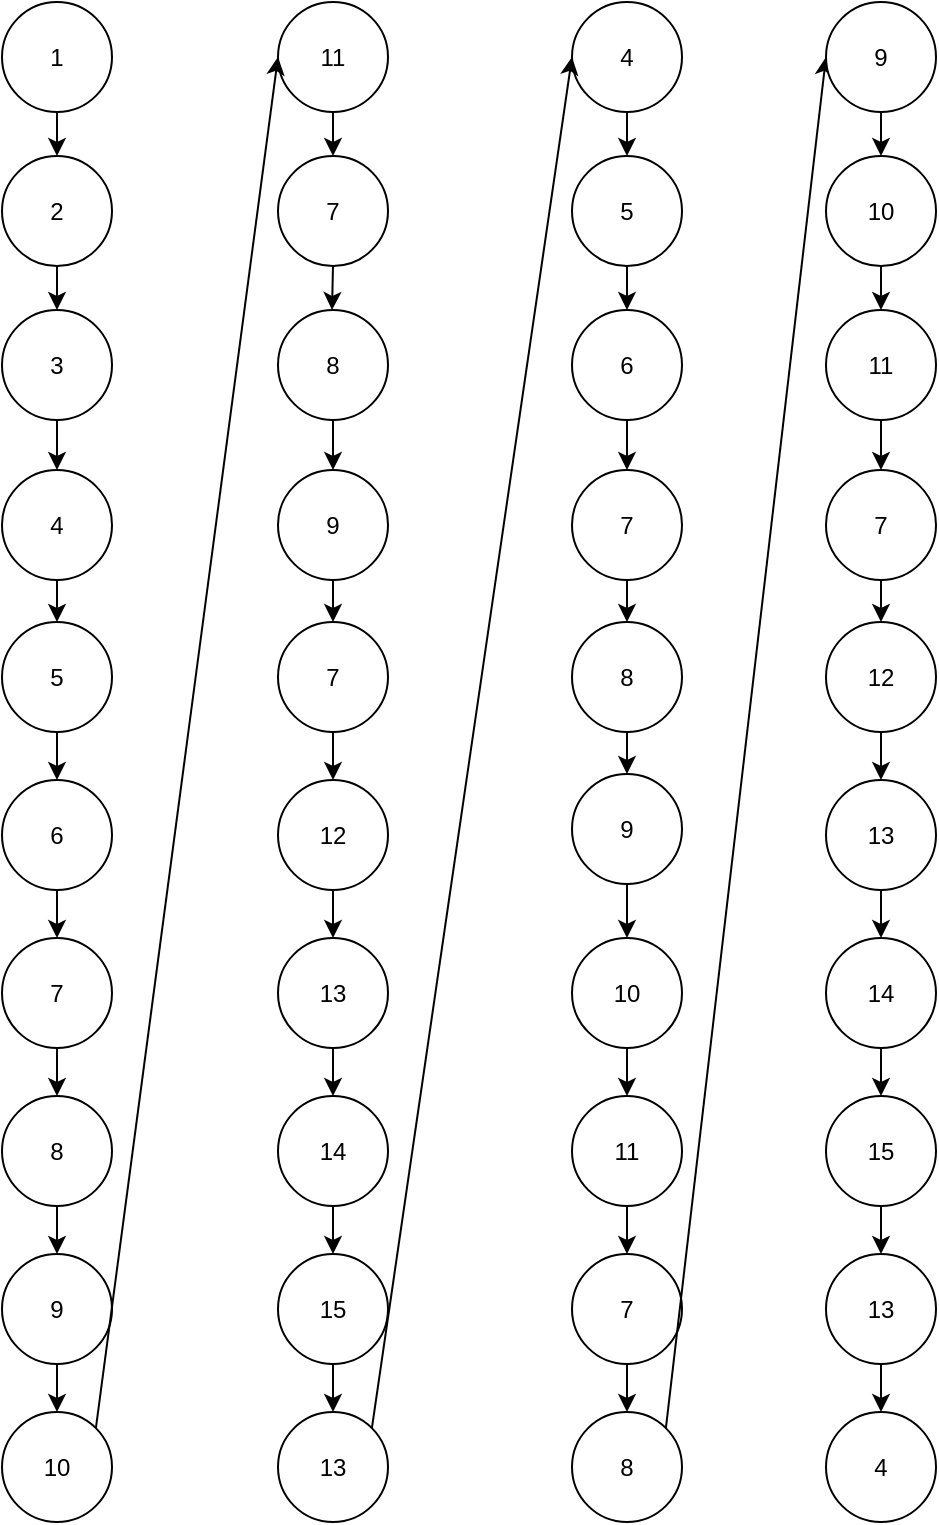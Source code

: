 <mxfile version="22.1.16" type="device">
  <diagram name="Page-1" id="05uX9r06Ww7T9rV9hOF3">
    <mxGraphModel dx="2234" dy="884" grid="0" gridSize="10" guides="1" tooltips="1" connect="1" arrows="1" fold="1" page="0" pageScale="1" pageWidth="850" pageHeight="1100" math="0" shadow="0">
      <root>
        <mxCell id="0" />
        <mxCell id="1" parent="0" />
        <mxCell id="bLYzslf_lQTWpFLoNn4m-1" value="7" style="ellipse;whiteSpace=wrap;html=1;aspect=fixed;" parent="1" vertex="1">
          <mxGeometry x="-426" y="617" width="55" height="55" as="geometry" />
        </mxCell>
        <mxCell id="bLYzslf_lQTWpFLoNn4m-2" value="1" style="ellipse;whiteSpace=wrap;html=1;aspect=fixed;" parent="1" vertex="1">
          <mxGeometry x="-426" y="149" width="55" height="55" as="geometry" />
        </mxCell>
        <mxCell id="bLYzslf_lQTWpFLoNn4m-3" value="4" style="ellipse;whiteSpace=wrap;html=1;aspect=fixed;" parent="1" vertex="1">
          <mxGeometry x="-426" y="383" width="55" height="55" as="geometry" />
        </mxCell>
        <mxCell id="bLYzslf_lQTWpFLoNn4m-4" value="10" style="ellipse;whiteSpace=wrap;html=1;aspect=fixed;" parent="1" vertex="1">
          <mxGeometry x="-426" y="854" width="55" height="55" as="geometry" />
        </mxCell>
        <mxCell id="bLYzslf_lQTWpFLoNn4m-5" value="3" style="ellipse;whiteSpace=wrap;html=1;aspect=fixed;" parent="1" vertex="1">
          <mxGeometry x="-426" y="303" width="55" height="55" as="geometry" />
        </mxCell>
        <mxCell id="bLYzslf_lQTWpFLoNn4m-6" value="9" style="ellipse;whiteSpace=wrap;html=1;aspect=fixed;" parent="1" vertex="1">
          <mxGeometry x="-426" y="775" width="55" height="55" as="geometry" />
        </mxCell>
        <mxCell id="bLYzslf_lQTWpFLoNn4m-7" value="8" style="ellipse;whiteSpace=wrap;html=1;aspect=fixed;" parent="1" vertex="1">
          <mxGeometry x="-141" y="854" width="55" height="55" as="geometry" />
        </mxCell>
        <mxCell id="bLYzslf_lQTWpFLoNn4m-8" value="7" style="ellipse;whiteSpace=wrap;html=1;aspect=fixed;" parent="1" vertex="1">
          <mxGeometry x="-141" y="775" width="55" height="55" as="geometry" />
        </mxCell>
        <mxCell id="bLYzslf_lQTWpFLoNn4m-9" value="11" style="ellipse;whiteSpace=wrap;html=1;aspect=fixed;" parent="1" vertex="1">
          <mxGeometry x="-141" y="696" width="55" height="55" as="geometry" />
        </mxCell>
        <mxCell id="bLYzslf_lQTWpFLoNn4m-10" value="6" style="ellipse;whiteSpace=wrap;html=1;aspect=fixed;" parent="1" vertex="1">
          <mxGeometry x="-426" y="538" width="55" height="55" as="geometry" />
        </mxCell>
        <mxCell id="bLYzslf_lQTWpFLoNn4m-11" value="11" style="ellipse;whiteSpace=wrap;html=1;aspect=fixed;" parent="1" vertex="1">
          <mxGeometry x="-288" y="149" width="55" height="55" as="geometry" />
        </mxCell>
        <mxCell id="bLYzslf_lQTWpFLoNn4m-12" value="5" style="ellipse;whiteSpace=wrap;html=1;aspect=fixed;" parent="1" vertex="1">
          <mxGeometry x="-426" y="459" width="55" height="55" as="geometry" />
        </mxCell>
        <mxCell id="bLYzslf_lQTWpFLoNn4m-13" value="8" style="ellipse;whiteSpace=wrap;html=1;aspect=fixed;" parent="1" vertex="1">
          <mxGeometry x="-426" y="696" width="55" height="55" as="geometry" />
        </mxCell>
        <mxCell id="bLYzslf_lQTWpFLoNn4m-14" value="2" style="ellipse;whiteSpace=wrap;html=1;aspect=fixed;" parent="1" vertex="1">
          <mxGeometry x="-426" y="226" width="55" height="55" as="geometry" />
        </mxCell>
        <mxCell id="bLYzslf_lQTWpFLoNn4m-15" value="" style="endArrow=classic;html=1;rounded=0;entryX=0.5;entryY=0;entryDx=0;entryDy=0;exitX=0.5;exitY=1;exitDx=0;exitDy=0;" parent="1" source="bLYzslf_lQTWpFLoNn4m-13" target="bLYzslf_lQTWpFLoNn4m-6" edge="1">
          <mxGeometry width="50" height="50" relative="1" as="geometry">
            <mxPoint x="198" y="463" as="sourcePoint" />
            <mxPoint x="248" y="413" as="targetPoint" />
          </mxGeometry>
        </mxCell>
        <mxCell id="bLYzslf_lQTWpFLoNn4m-16" value="" style="endArrow=classic;html=1;rounded=0;entryX=0.5;entryY=0;entryDx=0;entryDy=0;exitX=0.5;exitY=1;exitDx=0;exitDy=0;" parent="1" source="bLYzslf_lQTWpFLoNn4m-9" target="bLYzslf_lQTWpFLoNn4m-8" edge="1">
          <mxGeometry width="50" height="50" relative="1" as="geometry">
            <mxPoint x="198" y="463" as="sourcePoint" />
            <mxPoint x="248" y="413" as="targetPoint" />
          </mxGeometry>
        </mxCell>
        <mxCell id="bLYzslf_lQTWpFLoNn4m-17" value="" style="endArrow=classic;html=1;rounded=0;entryX=0.5;entryY=0;entryDx=0;entryDy=0;exitX=0.5;exitY=1;exitDx=0;exitDy=0;" parent="1" source="bLYzslf_lQTWpFLoNn4m-8" target="bLYzslf_lQTWpFLoNn4m-7" edge="1">
          <mxGeometry width="50" height="50" relative="1" as="geometry">
            <mxPoint x="198" y="639" as="sourcePoint" />
            <mxPoint x="248" y="589" as="targetPoint" />
          </mxGeometry>
        </mxCell>
        <mxCell id="bLYzslf_lQTWpFLoNn4m-18" value="" style="endArrow=classic;html=1;rounded=0;entryX=0;entryY=0.5;entryDx=0;entryDy=0;exitX=1;exitY=0;exitDx=0;exitDy=0;" parent="1" source="bLYzslf_lQTWpFLoNn4m-7" target="bLYzslf_lQTWpFLoNn4m-29" edge="1">
          <mxGeometry width="50" height="50" relative="1" as="geometry">
            <mxPoint x="198" y="639" as="sourcePoint" />
            <mxPoint x="175.5" y="716" as="targetPoint" />
          </mxGeometry>
        </mxCell>
        <mxCell id="bLYzslf_lQTWpFLoNn4m-20" value="" style="endArrow=classic;html=1;rounded=0;entryX=0.5;entryY=0;entryDx=0;entryDy=0;exitX=0.5;exitY=1;exitDx=0;exitDy=0;" parent="1" source="bLYzslf_lQTWpFLoNn4m-14" target="bLYzslf_lQTWpFLoNn4m-5" edge="1">
          <mxGeometry width="50" height="50" relative="1" as="geometry">
            <mxPoint x="197" y="388" as="sourcePoint" />
            <mxPoint x="247" y="338" as="targetPoint" />
          </mxGeometry>
        </mxCell>
        <mxCell id="bLYzslf_lQTWpFLoNn4m-21" value="" style="endArrow=classic;html=1;rounded=0;entryX=0.5;entryY=0;entryDx=0;entryDy=0;exitX=0.5;exitY=1;exitDx=0;exitDy=0;" parent="1" source="bLYzslf_lQTWpFLoNn4m-5" target="bLYzslf_lQTWpFLoNn4m-3" edge="1">
          <mxGeometry width="50" height="50" relative="1" as="geometry">
            <mxPoint x="197" y="388" as="sourcePoint" />
            <mxPoint x="247" y="338" as="targetPoint" />
          </mxGeometry>
        </mxCell>
        <mxCell id="bLYzslf_lQTWpFLoNn4m-22" value="" style="endArrow=classic;html=1;rounded=0;entryX=0.5;entryY=0;entryDx=0;entryDy=0;exitX=0.5;exitY=1;exitDx=0;exitDy=0;" parent="1" source="bLYzslf_lQTWpFLoNn4m-3" target="bLYzslf_lQTWpFLoNn4m-12" edge="1">
          <mxGeometry width="50" height="50" relative="1" as="geometry">
            <mxPoint x="197" y="388" as="sourcePoint" />
            <mxPoint x="247" y="338" as="targetPoint" />
          </mxGeometry>
        </mxCell>
        <mxCell id="bLYzslf_lQTWpFLoNn4m-23" value="" style="endArrow=classic;html=1;rounded=0;entryX=0.5;entryY=0;entryDx=0;entryDy=0;exitX=0.5;exitY=1;exitDx=0;exitDy=0;" parent="1" source="bLYzslf_lQTWpFLoNn4m-12" target="bLYzslf_lQTWpFLoNn4m-10" edge="1">
          <mxGeometry width="50" height="50" relative="1" as="geometry">
            <mxPoint x="197" y="388" as="sourcePoint" />
            <mxPoint x="247" y="338" as="targetPoint" />
          </mxGeometry>
        </mxCell>
        <mxCell id="bLYzslf_lQTWpFLoNn4m-24" value="" style="endArrow=classic;html=1;rounded=0;entryX=0.5;entryY=0;entryDx=0;entryDy=0;exitX=0.5;exitY=1;exitDx=0;exitDy=0;" parent="1" source="bLYzslf_lQTWpFLoNn4m-10" target="bLYzslf_lQTWpFLoNn4m-1" edge="1">
          <mxGeometry width="50" height="50" relative="1" as="geometry">
            <mxPoint x="197" y="388" as="sourcePoint" />
            <mxPoint x="247" y="338" as="targetPoint" />
          </mxGeometry>
        </mxCell>
        <mxCell id="bLYzslf_lQTWpFLoNn4m-25" value="" style="endArrow=classic;html=1;rounded=0;entryX=0.5;entryY=0;entryDx=0;entryDy=0;exitX=0.5;exitY=1;exitDx=0;exitDy=0;" parent="1" source="bLYzslf_lQTWpFLoNn4m-1" target="bLYzslf_lQTWpFLoNn4m-13" edge="1">
          <mxGeometry width="50" height="50" relative="1" as="geometry">
            <mxPoint x="197" y="443" as="sourcePoint" />
            <mxPoint x="247" y="393" as="targetPoint" />
          </mxGeometry>
        </mxCell>
        <mxCell id="bLYzslf_lQTWpFLoNn4m-26" value="" style="endArrow=classic;html=1;rounded=0;entryX=0.5;entryY=0;entryDx=0;entryDy=0;exitX=0.5;exitY=1;exitDx=0;exitDy=0;" parent="1" source="bLYzslf_lQTWpFLoNn4m-6" target="bLYzslf_lQTWpFLoNn4m-4" edge="1">
          <mxGeometry width="50" height="50" relative="1" as="geometry">
            <mxPoint x="197" y="443" as="sourcePoint" />
            <mxPoint x="247" y="393" as="targetPoint" />
          </mxGeometry>
        </mxCell>
        <mxCell id="bLYzslf_lQTWpFLoNn4m-27" value="" style="endArrow=classic;html=1;rounded=0;entryX=0;entryY=0.5;entryDx=0;entryDy=0;exitX=1;exitY=0;exitDx=0;exitDy=0;" parent="1" source="bLYzslf_lQTWpFLoNn4m-4" target="bLYzslf_lQTWpFLoNn4m-11" edge="1">
          <mxGeometry width="50" height="50" relative="1" as="geometry">
            <mxPoint x="197" y="443" as="sourcePoint" />
            <mxPoint x="247" y="393" as="targetPoint" />
          </mxGeometry>
        </mxCell>
        <mxCell id="bLYzslf_lQTWpFLoNn4m-29" value="9" style="ellipse;whiteSpace=wrap;html=1;aspect=fixed;" parent="1" vertex="1">
          <mxGeometry x="-14" y="149" width="55" height="55" as="geometry" />
        </mxCell>
        <mxCell id="fTqVYzRrUTEL-BXz6Yvu-1" value="" style="endArrow=classic;html=1;rounded=0;entryX=0.491;entryY=0;entryDx=0;entryDy=0;entryPerimeter=0;exitX=0.5;exitY=1;exitDx=0;exitDy=0;" edge="1" parent="1" source="fTqVYzRrUTEL-BXz6Yvu-5" target="fTqVYzRrUTEL-BXz6Yvu-6">
          <mxGeometry width="50" height="50" relative="1" as="geometry">
            <mxPoint x="168" y="514" as="sourcePoint" />
            <mxPoint x="218" y="464" as="targetPoint" />
          </mxGeometry>
        </mxCell>
        <mxCell id="fTqVYzRrUTEL-BXz6Yvu-2" value="" style="endArrow=classic;html=1;rounded=0;entryX=0.5;entryY=0;entryDx=0;entryDy=0;exitX=0.5;exitY=1;exitDx=0;exitDy=0;" edge="1" parent="1" source="bLYzslf_lQTWpFLoNn4m-2" target="bLYzslf_lQTWpFLoNn4m-14">
          <mxGeometry width="50" height="50" relative="1" as="geometry">
            <mxPoint x="168" y="514" as="sourcePoint" />
            <mxPoint x="218" y="464" as="targetPoint" />
          </mxGeometry>
        </mxCell>
        <mxCell id="fTqVYzRrUTEL-BXz6Yvu-5" value="7" style="ellipse;whiteSpace=wrap;html=1;aspect=fixed;" vertex="1" parent="1">
          <mxGeometry x="-288" y="226" width="55" height="55" as="geometry" />
        </mxCell>
        <mxCell id="fTqVYzRrUTEL-BXz6Yvu-6" value="8" style="ellipse;whiteSpace=wrap;html=1;aspect=fixed;" vertex="1" parent="1">
          <mxGeometry x="-288" y="303" width="55" height="55" as="geometry" />
        </mxCell>
        <mxCell id="fTqVYzRrUTEL-BXz6Yvu-7" value="9" style="ellipse;whiteSpace=wrap;html=1;aspect=fixed;" vertex="1" parent="1">
          <mxGeometry x="-288" y="383" width="55" height="55" as="geometry" />
        </mxCell>
        <mxCell id="fTqVYzRrUTEL-BXz6Yvu-8" value="7" style="ellipse;whiteSpace=wrap;html=1;aspect=fixed;" vertex="1" parent="1">
          <mxGeometry x="-288" y="459" width="55" height="55" as="geometry" />
        </mxCell>
        <mxCell id="fTqVYzRrUTEL-BXz6Yvu-9" value="12" style="ellipse;whiteSpace=wrap;html=1;aspect=fixed;" vertex="1" parent="1">
          <mxGeometry x="-288" y="538" width="55" height="55" as="geometry" />
        </mxCell>
        <mxCell id="fTqVYzRrUTEL-BXz6Yvu-10" value="" style="endArrow=classic;html=1;rounded=0;entryX=0.5;entryY=0;entryDx=0;entryDy=0;exitX=0.5;exitY=1;exitDx=0;exitDy=0;" edge="1" parent="1" source="bLYzslf_lQTWpFLoNn4m-11" target="fTqVYzRrUTEL-BXz6Yvu-5">
          <mxGeometry width="50" height="50" relative="1" as="geometry">
            <mxPoint x="147" y="539" as="sourcePoint" />
            <mxPoint x="197" y="489" as="targetPoint" />
          </mxGeometry>
        </mxCell>
        <mxCell id="fTqVYzRrUTEL-BXz6Yvu-11" value="" style="endArrow=classic;html=1;rounded=0;entryX=0.5;entryY=0;entryDx=0;entryDy=0;exitX=0.5;exitY=1;exitDx=0;exitDy=0;" edge="1" parent="1" source="fTqVYzRrUTEL-BXz6Yvu-6" target="fTqVYzRrUTEL-BXz6Yvu-7">
          <mxGeometry width="50" height="50" relative="1" as="geometry">
            <mxPoint x="147" y="539" as="sourcePoint" />
            <mxPoint x="197" y="489" as="targetPoint" />
          </mxGeometry>
        </mxCell>
        <mxCell id="fTqVYzRrUTEL-BXz6Yvu-12" value="" style="endArrow=classic;html=1;rounded=0;entryX=0.5;entryY=0;entryDx=0;entryDy=0;exitX=0.5;exitY=1;exitDx=0;exitDy=0;" edge="1" parent="1" source="fTqVYzRrUTEL-BXz6Yvu-7" target="fTqVYzRrUTEL-BXz6Yvu-8">
          <mxGeometry width="50" height="50" relative="1" as="geometry">
            <mxPoint x="147" y="539" as="sourcePoint" />
            <mxPoint x="197" y="489" as="targetPoint" />
          </mxGeometry>
        </mxCell>
        <mxCell id="fTqVYzRrUTEL-BXz6Yvu-13" value="" style="endArrow=classic;html=1;rounded=0;entryX=0.5;entryY=0;entryDx=0;entryDy=0;exitX=0.5;exitY=1;exitDx=0;exitDy=0;" edge="1" parent="1" source="fTqVYzRrUTEL-BXz6Yvu-8" target="fTqVYzRrUTEL-BXz6Yvu-9">
          <mxGeometry width="50" height="50" relative="1" as="geometry">
            <mxPoint x="147" y="539" as="sourcePoint" />
            <mxPoint x="197" y="489" as="targetPoint" />
          </mxGeometry>
        </mxCell>
        <mxCell id="fTqVYzRrUTEL-BXz6Yvu-14" value="10" style="ellipse;whiteSpace=wrap;html=1;aspect=fixed;" vertex="1" parent="1">
          <mxGeometry x="-141" y="617" width="55" height="55" as="geometry" />
        </mxCell>
        <mxCell id="fTqVYzRrUTEL-BXz6Yvu-15" value="9" style="ellipse;whiteSpace=wrap;html=1;aspect=fixed;" vertex="1" parent="1">
          <mxGeometry x="-141" y="535" width="55" height="55" as="geometry" />
        </mxCell>
        <mxCell id="fTqVYzRrUTEL-BXz6Yvu-16" value="8" style="ellipse;whiteSpace=wrap;html=1;aspect=fixed;" vertex="1" parent="1">
          <mxGeometry x="-141" y="459" width="55" height="55" as="geometry" />
        </mxCell>
        <mxCell id="fTqVYzRrUTEL-BXz6Yvu-17" value="7" style="ellipse;whiteSpace=wrap;html=1;aspect=fixed;" vertex="1" parent="1">
          <mxGeometry x="-141" y="383" width="55" height="55" as="geometry" />
        </mxCell>
        <mxCell id="fTqVYzRrUTEL-BXz6Yvu-18" value="6" style="ellipse;whiteSpace=wrap;html=1;aspect=fixed;" vertex="1" parent="1">
          <mxGeometry x="-141" y="303" width="55" height="55" as="geometry" />
        </mxCell>
        <mxCell id="fTqVYzRrUTEL-BXz6Yvu-19" value="5" style="ellipse;whiteSpace=wrap;html=1;aspect=fixed;" vertex="1" parent="1">
          <mxGeometry x="-141" y="226" width="55" height="55" as="geometry" />
        </mxCell>
        <mxCell id="fTqVYzRrUTEL-BXz6Yvu-20" value="4" style="ellipse;whiteSpace=wrap;html=1;aspect=fixed;" vertex="1" parent="1">
          <mxGeometry x="-141" y="149" width="55" height="55" as="geometry" />
        </mxCell>
        <mxCell id="fTqVYzRrUTEL-BXz6Yvu-21" value="13" style="ellipse;whiteSpace=wrap;html=1;aspect=fixed;" vertex="1" parent="1">
          <mxGeometry x="-288" y="854" width="55" height="55" as="geometry" />
        </mxCell>
        <mxCell id="fTqVYzRrUTEL-BXz6Yvu-22" value="15" style="ellipse;whiteSpace=wrap;html=1;aspect=fixed;" vertex="1" parent="1">
          <mxGeometry x="-288" y="775" width="55" height="55" as="geometry" />
        </mxCell>
        <mxCell id="fTqVYzRrUTEL-BXz6Yvu-23" value="14" style="ellipse;whiteSpace=wrap;html=1;aspect=fixed;" vertex="1" parent="1">
          <mxGeometry x="-288" y="696" width="55" height="55" as="geometry" />
        </mxCell>
        <mxCell id="fTqVYzRrUTEL-BXz6Yvu-24" value="13" style="ellipse;whiteSpace=wrap;html=1;aspect=fixed;" vertex="1" parent="1">
          <mxGeometry x="-288" y="617" width="55" height="55" as="geometry" />
        </mxCell>
        <mxCell id="fTqVYzRrUTEL-BXz6Yvu-25" value="" style="endArrow=classic;html=1;rounded=0;entryX=0.5;entryY=0;entryDx=0;entryDy=0;exitX=0.5;exitY=1;exitDx=0;exitDy=0;" edge="1" parent="1" source="fTqVYzRrUTEL-BXz6Yvu-9" target="fTqVYzRrUTEL-BXz6Yvu-24">
          <mxGeometry width="50" height="50" relative="1" as="geometry">
            <mxPoint x="147" y="539" as="sourcePoint" />
            <mxPoint x="197" y="489" as="targetPoint" />
          </mxGeometry>
        </mxCell>
        <mxCell id="fTqVYzRrUTEL-BXz6Yvu-26" value="" style="endArrow=classic;html=1;rounded=0;entryX=0.5;entryY=0;entryDx=0;entryDy=0;exitX=0.5;exitY=1;exitDx=0;exitDy=0;" edge="1" parent="1" source="fTqVYzRrUTEL-BXz6Yvu-24" target="fTqVYzRrUTEL-BXz6Yvu-23">
          <mxGeometry width="50" height="50" relative="1" as="geometry">
            <mxPoint x="147" y="539" as="sourcePoint" />
            <mxPoint x="197" y="489" as="targetPoint" />
          </mxGeometry>
        </mxCell>
        <mxCell id="fTqVYzRrUTEL-BXz6Yvu-27" value="" style="endArrow=classic;html=1;rounded=0;entryX=0.5;entryY=0;entryDx=0;entryDy=0;exitX=0.5;exitY=1;exitDx=0;exitDy=0;" edge="1" parent="1" source="fTqVYzRrUTEL-BXz6Yvu-23" target="fTqVYzRrUTEL-BXz6Yvu-22">
          <mxGeometry width="50" height="50" relative="1" as="geometry">
            <mxPoint x="147" y="539" as="sourcePoint" />
            <mxPoint x="197" y="489" as="targetPoint" />
          </mxGeometry>
        </mxCell>
        <mxCell id="fTqVYzRrUTEL-BXz6Yvu-28" value="" style="endArrow=classic;html=1;rounded=0;entryX=0.5;entryY=0;entryDx=0;entryDy=0;exitX=0.5;exitY=1;exitDx=0;exitDy=0;" edge="1" parent="1" source="fTqVYzRrUTEL-BXz6Yvu-22" target="fTqVYzRrUTEL-BXz6Yvu-21">
          <mxGeometry width="50" height="50" relative="1" as="geometry">
            <mxPoint x="147" y="539" as="sourcePoint" />
            <mxPoint x="197" y="489" as="targetPoint" />
          </mxGeometry>
        </mxCell>
        <mxCell id="fTqVYzRrUTEL-BXz6Yvu-29" value="" style="endArrow=classic;html=1;rounded=0;entryX=0;entryY=0.5;entryDx=0;entryDy=0;exitX=1;exitY=0;exitDx=0;exitDy=0;" edge="1" parent="1" source="fTqVYzRrUTEL-BXz6Yvu-21" target="fTqVYzRrUTEL-BXz6Yvu-20">
          <mxGeometry width="50" height="50" relative="1" as="geometry">
            <mxPoint x="147" y="539" as="sourcePoint" />
            <mxPoint x="197" y="489" as="targetPoint" />
          </mxGeometry>
        </mxCell>
        <mxCell id="fTqVYzRrUTEL-BXz6Yvu-30" value="" style="endArrow=classic;html=1;rounded=0;entryX=0.5;entryY=0;entryDx=0;entryDy=0;exitX=0.5;exitY=1;exitDx=0;exitDy=0;" edge="1" parent="1" source="fTqVYzRrUTEL-BXz6Yvu-20" target="fTqVYzRrUTEL-BXz6Yvu-19">
          <mxGeometry width="50" height="50" relative="1" as="geometry">
            <mxPoint x="147" y="539" as="sourcePoint" />
            <mxPoint x="197" y="489" as="targetPoint" />
          </mxGeometry>
        </mxCell>
        <mxCell id="fTqVYzRrUTEL-BXz6Yvu-31" value="" style="endArrow=classic;html=1;rounded=0;entryX=0.5;entryY=0;entryDx=0;entryDy=0;exitX=0.5;exitY=1;exitDx=0;exitDy=0;" edge="1" parent="1" source="fTqVYzRrUTEL-BXz6Yvu-19" target="fTqVYzRrUTEL-BXz6Yvu-18">
          <mxGeometry width="50" height="50" relative="1" as="geometry">
            <mxPoint x="147" y="539" as="sourcePoint" />
            <mxPoint x="197" y="489" as="targetPoint" />
          </mxGeometry>
        </mxCell>
        <mxCell id="fTqVYzRrUTEL-BXz6Yvu-32" value="" style="endArrow=classic;html=1;rounded=0;entryX=0.5;entryY=0;entryDx=0;entryDy=0;exitX=0.5;exitY=1;exitDx=0;exitDy=0;" edge="1" parent="1" source="fTqVYzRrUTEL-BXz6Yvu-18" target="fTqVYzRrUTEL-BXz6Yvu-17">
          <mxGeometry width="50" height="50" relative="1" as="geometry">
            <mxPoint x="147" y="539" as="sourcePoint" />
            <mxPoint x="197" y="489" as="targetPoint" />
          </mxGeometry>
        </mxCell>
        <mxCell id="fTqVYzRrUTEL-BXz6Yvu-33" value="" style="endArrow=classic;html=1;rounded=0;entryX=0.5;entryY=0;entryDx=0;entryDy=0;exitX=0.5;exitY=1;exitDx=0;exitDy=0;" edge="1" parent="1" source="fTqVYzRrUTEL-BXz6Yvu-17" target="fTqVYzRrUTEL-BXz6Yvu-16">
          <mxGeometry width="50" height="50" relative="1" as="geometry">
            <mxPoint x="147" y="539" as="sourcePoint" />
            <mxPoint x="197" y="489" as="targetPoint" />
          </mxGeometry>
        </mxCell>
        <mxCell id="fTqVYzRrUTEL-BXz6Yvu-34" value="" style="endArrow=classic;html=1;rounded=0;entryX=0.5;entryY=0;entryDx=0;entryDy=0;exitX=0.5;exitY=1;exitDx=0;exitDy=0;" edge="1" parent="1" source="fTqVYzRrUTEL-BXz6Yvu-16" target="fTqVYzRrUTEL-BXz6Yvu-15">
          <mxGeometry width="50" height="50" relative="1" as="geometry">
            <mxPoint x="147" y="539" as="sourcePoint" />
            <mxPoint x="197" y="489" as="targetPoint" />
          </mxGeometry>
        </mxCell>
        <mxCell id="fTqVYzRrUTEL-BXz6Yvu-35" value="" style="endArrow=classic;html=1;rounded=0;entryX=0.5;entryY=0;entryDx=0;entryDy=0;exitX=0.5;exitY=1;exitDx=0;exitDy=0;" edge="1" parent="1" source="fTqVYzRrUTEL-BXz6Yvu-15" target="fTqVYzRrUTEL-BXz6Yvu-14">
          <mxGeometry width="50" height="50" relative="1" as="geometry">
            <mxPoint x="147" y="539" as="sourcePoint" />
            <mxPoint x="197" y="489" as="targetPoint" />
          </mxGeometry>
        </mxCell>
        <mxCell id="fTqVYzRrUTEL-BXz6Yvu-36" value="" style="endArrow=classic;html=1;rounded=0;entryX=0.5;entryY=0;entryDx=0;entryDy=0;exitX=0.5;exitY=1;exitDx=0;exitDy=0;" edge="1" parent="1" source="fTqVYzRrUTEL-BXz6Yvu-14" target="bLYzslf_lQTWpFLoNn4m-9">
          <mxGeometry width="50" height="50" relative="1" as="geometry">
            <mxPoint x="147" y="539" as="sourcePoint" />
            <mxPoint x="197" y="489" as="targetPoint" />
          </mxGeometry>
        </mxCell>
        <mxCell id="fTqVYzRrUTEL-BXz6Yvu-37" value="7" style="ellipse;whiteSpace=wrap;html=1;aspect=fixed;" vertex="1" parent="1">
          <mxGeometry x="-14" y="383" width="55" height="55" as="geometry" />
        </mxCell>
        <mxCell id="fTqVYzRrUTEL-BXz6Yvu-38" value="12" style="ellipse;whiteSpace=wrap;html=1;aspect=fixed;" vertex="1" parent="1">
          <mxGeometry x="-14" y="459" width="55" height="55" as="geometry" />
        </mxCell>
        <mxCell id="fTqVYzRrUTEL-BXz6Yvu-39" value="13" style="ellipse;whiteSpace=wrap;html=1;aspect=fixed;" vertex="1" parent="1">
          <mxGeometry x="-14" y="538" width="55" height="55" as="geometry" />
        </mxCell>
        <mxCell id="fTqVYzRrUTEL-BXz6Yvu-40" value="14" style="ellipse;whiteSpace=wrap;html=1;aspect=fixed;" vertex="1" parent="1">
          <mxGeometry x="-14" y="617" width="55" height="55" as="geometry" />
        </mxCell>
        <mxCell id="fTqVYzRrUTEL-BXz6Yvu-41" value="15" style="ellipse;whiteSpace=wrap;html=1;aspect=fixed;" vertex="1" parent="1">
          <mxGeometry x="-14" y="696" width="55" height="55" as="geometry" />
        </mxCell>
        <mxCell id="fTqVYzRrUTEL-BXz6Yvu-42" value="13" style="ellipse;whiteSpace=wrap;html=1;aspect=fixed;" vertex="1" parent="1">
          <mxGeometry x="-14" y="775" width="55" height="55" as="geometry" />
        </mxCell>
        <mxCell id="fTqVYzRrUTEL-BXz6Yvu-43" value="4" style="ellipse;whiteSpace=wrap;html=1;aspect=fixed;" vertex="1" parent="1">
          <mxGeometry x="-14" y="854" width="55" height="55" as="geometry" />
        </mxCell>
        <mxCell id="fTqVYzRrUTEL-BXz6Yvu-44" value="10" style="ellipse;whiteSpace=wrap;html=1;aspect=fixed;" vertex="1" parent="1">
          <mxGeometry x="-14" y="226" width="55" height="55" as="geometry" />
        </mxCell>
        <mxCell id="fTqVYzRrUTEL-BXz6Yvu-45" value="11" style="ellipse;whiteSpace=wrap;html=1;aspect=fixed;" vertex="1" parent="1">
          <mxGeometry x="-14" y="303" width="55" height="55" as="geometry" />
        </mxCell>
        <mxCell id="fTqVYzRrUTEL-BXz6Yvu-46" value="" style="endArrow=classic;html=1;rounded=0;entryX=0.5;entryY=0;entryDx=0;entryDy=0;exitX=0.5;exitY=1;exitDx=0;exitDy=0;" edge="1" parent="1" source="bLYzslf_lQTWpFLoNn4m-29" target="fTqVYzRrUTEL-BXz6Yvu-44">
          <mxGeometry width="50" height="50" relative="1" as="geometry">
            <mxPoint x="147" y="539" as="sourcePoint" />
            <mxPoint x="197" y="489" as="targetPoint" />
          </mxGeometry>
        </mxCell>
        <mxCell id="fTqVYzRrUTEL-BXz6Yvu-47" value="" style="endArrow=classic;html=1;rounded=0;entryX=0.5;entryY=0;entryDx=0;entryDy=0;exitX=0.5;exitY=1;exitDx=0;exitDy=0;" edge="1" parent="1" source="fTqVYzRrUTEL-BXz6Yvu-42" target="fTqVYzRrUTEL-BXz6Yvu-43">
          <mxGeometry width="50" height="50" relative="1" as="geometry">
            <mxPoint x="147" y="539" as="sourcePoint" />
            <mxPoint x="197" y="489" as="targetPoint" />
          </mxGeometry>
        </mxCell>
        <mxCell id="fTqVYzRrUTEL-BXz6Yvu-48" value="" style="endArrow=classic;html=1;rounded=0;entryX=0.5;entryY=0;entryDx=0;entryDy=0;exitX=0.5;exitY=1;exitDx=0;exitDy=0;" edge="1" parent="1" source="fTqVYzRrUTEL-BXz6Yvu-44" target="fTqVYzRrUTEL-BXz6Yvu-45">
          <mxGeometry width="50" height="50" relative="1" as="geometry">
            <mxPoint x="147" y="539" as="sourcePoint" />
            <mxPoint x="197" y="489" as="targetPoint" />
          </mxGeometry>
        </mxCell>
        <mxCell id="fTqVYzRrUTEL-BXz6Yvu-49" value="" style="endArrow=classic;html=1;rounded=0;entryX=0.5;entryY=0;entryDx=0;entryDy=0;exitX=0.5;exitY=1;exitDx=0;exitDy=0;" edge="1" parent="1" source="fTqVYzRrUTEL-BXz6Yvu-45" target="fTqVYzRrUTEL-BXz6Yvu-37">
          <mxGeometry width="50" height="50" relative="1" as="geometry">
            <mxPoint x="147" y="539" as="sourcePoint" />
            <mxPoint x="197" y="489" as="targetPoint" />
          </mxGeometry>
        </mxCell>
        <mxCell id="fTqVYzRrUTEL-BXz6Yvu-50" value="" style="endArrow=classic;html=1;rounded=0;entryX=0.5;entryY=0;entryDx=0;entryDy=0;exitX=0.5;exitY=1;exitDx=0;exitDy=0;" edge="1" parent="1" source="fTqVYzRrUTEL-BXz6Yvu-37" target="fTqVYzRrUTEL-BXz6Yvu-38">
          <mxGeometry width="50" height="50" relative="1" as="geometry">
            <mxPoint x="147" y="539" as="sourcePoint" />
            <mxPoint x="197" y="489" as="targetPoint" />
          </mxGeometry>
        </mxCell>
        <mxCell id="fTqVYzRrUTEL-BXz6Yvu-51" value="" style="endArrow=classic;html=1;rounded=0;entryX=0.5;entryY=0;entryDx=0;entryDy=0;exitX=0.5;exitY=1;exitDx=0;exitDy=0;" edge="1" parent="1" source="fTqVYzRrUTEL-BXz6Yvu-38" target="fTqVYzRrUTEL-BXz6Yvu-39">
          <mxGeometry width="50" height="50" relative="1" as="geometry">
            <mxPoint x="147" y="539" as="sourcePoint" />
            <mxPoint x="197" y="489" as="targetPoint" />
          </mxGeometry>
        </mxCell>
        <mxCell id="fTqVYzRrUTEL-BXz6Yvu-52" value="" style="endArrow=classic;html=1;rounded=0;entryX=0.5;entryY=0;entryDx=0;entryDy=0;exitX=0.5;exitY=1;exitDx=0;exitDy=0;" edge="1" parent="1" source="fTqVYzRrUTEL-BXz6Yvu-39" target="fTqVYzRrUTEL-BXz6Yvu-40">
          <mxGeometry width="50" height="50" relative="1" as="geometry">
            <mxPoint x="147" y="539" as="sourcePoint" />
            <mxPoint x="197" y="489" as="targetPoint" />
          </mxGeometry>
        </mxCell>
        <mxCell id="fTqVYzRrUTEL-BXz6Yvu-53" value="" style="endArrow=classic;html=1;rounded=0;entryX=0.5;entryY=0;entryDx=0;entryDy=0;exitX=0.5;exitY=1;exitDx=0;exitDy=0;" edge="1" parent="1" source="fTqVYzRrUTEL-BXz6Yvu-40" target="fTqVYzRrUTEL-BXz6Yvu-41">
          <mxGeometry width="50" height="50" relative="1" as="geometry">
            <mxPoint x="147" y="539" as="sourcePoint" />
            <mxPoint x="197" y="489" as="targetPoint" />
          </mxGeometry>
        </mxCell>
        <mxCell id="fTqVYzRrUTEL-BXz6Yvu-54" value="" style="endArrow=classic;html=1;rounded=0;entryX=0.5;entryY=0;entryDx=0;entryDy=0;exitX=0.5;exitY=1;exitDx=0;exitDy=0;" edge="1" parent="1" source="fTqVYzRrUTEL-BXz6Yvu-41" target="fTqVYzRrUTEL-BXz6Yvu-42">
          <mxGeometry width="50" height="50" relative="1" as="geometry">
            <mxPoint x="147" y="539" as="sourcePoint" />
            <mxPoint x="197" y="489" as="targetPoint" />
          </mxGeometry>
        </mxCell>
      </root>
    </mxGraphModel>
  </diagram>
</mxfile>
